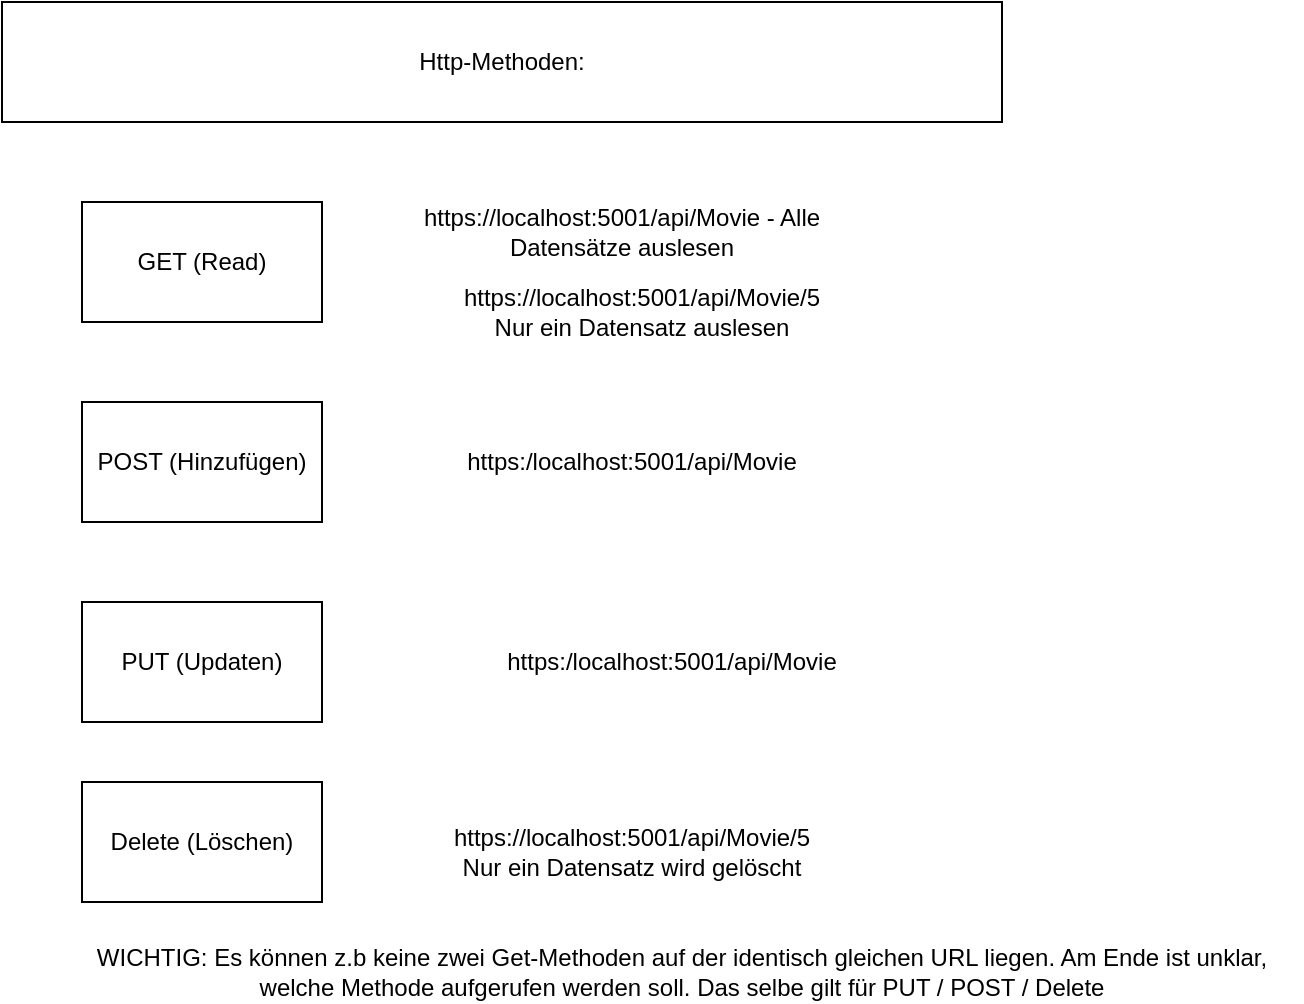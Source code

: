 <mxfile version="15.6.2" type="device"><diagram id="WBWyPdAY2E6_sH2fmuWC" name="Page-1"><mxGraphModel dx="1022" dy="468" grid="1" gridSize="10" guides="1" tooltips="1" connect="1" arrows="1" fold="1" page="1" pageScale="1" pageWidth="827" pageHeight="1169" math="0" shadow="0"><root><mxCell id="0"/><mxCell id="1" parent="0"/><mxCell id="3m1ttuJtQ7sJtf7mNZVX-1" value="Http-Methoden:" style="rounded=0;whiteSpace=wrap;html=1;" vertex="1" parent="1"><mxGeometry x="40" y="40" width="500" height="60" as="geometry"/></mxCell><mxCell id="3m1ttuJtQ7sJtf7mNZVX-2" value="GET (Read)" style="rounded=0;whiteSpace=wrap;html=1;" vertex="1" parent="1"><mxGeometry x="80" y="140" width="120" height="60" as="geometry"/></mxCell><mxCell id="3m1ttuJtQ7sJtf7mNZVX-3" value="https://localhost:5001/api/Movie - Alle Datensätze auslesen" style="text;html=1;strokeColor=none;fillColor=none;align=center;verticalAlign=middle;whiteSpace=wrap;rounded=0;" vertex="1" parent="1"><mxGeometry x="220" y="140" width="260" height="30" as="geometry"/></mxCell><mxCell id="3m1ttuJtQ7sJtf7mNZVX-4" value="https://localhost:5001/api/Movie/5 Nur ein Datensatz auslesen" style="text;html=1;strokeColor=none;fillColor=none;align=center;verticalAlign=middle;whiteSpace=wrap;rounded=0;" vertex="1" parent="1"><mxGeometry x="260" y="180" width="200" height="30" as="geometry"/></mxCell><mxCell id="3m1ttuJtQ7sJtf7mNZVX-5" value="POST (Hinzufügen)" style="rounded=0;whiteSpace=wrap;html=1;" vertex="1" parent="1"><mxGeometry x="80" y="240" width="120" height="60" as="geometry"/></mxCell><mxCell id="3m1ttuJtQ7sJtf7mNZVX-6" value="https:/localhost:5001/api/Movie" style="text;html=1;strokeColor=none;fillColor=none;align=center;verticalAlign=middle;whiteSpace=wrap;rounded=0;" vertex="1" parent="1"><mxGeometry x="260" y="355" width="230" height="30" as="geometry"/></mxCell><mxCell id="3m1ttuJtQ7sJtf7mNZVX-7" value="PUT (Updaten)" style="rounded=0;whiteSpace=wrap;html=1;" vertex="1" parent="1"><mxGeometry x="80" y="340" width="120" height="60" as="geometry"/></mxCell><mxCell id="3m1ttuJtQ7sJtf7mNZVX-8" value="https:/localhost:5001/api/Movie" style="text;html=1;strokeColor=none;fillColor=none;align=center;verticalAlign=middle;whiteSpace=wrap;rounded=0;" vertex="1" parent="1"><mxGeometry x="240" y="255" width="230" height="30" as="geometry"/></mxCell><mxCell id="3m1ttuJtQ7sJtf7mNZVX-9" value="Delete (Löschen)" style="rounded=0;whiteSpace=wrap;html=1;" vertex="1" parent="1"><mxGeometry x="80" y="430" width="120" height="60" as="geometry"/></mxCell><mxCell id="3m1ttuJtQ7sJtf7mNZVX-10" value="https://localhost:5001/api/Movie/5 Nur ein Datensatz wird gelöscht" style="text;html=1;strokeColor=none;fillColor=none;align=center;verticalAlign=middle;whiteSpace=wrap;rounded=0;" vertex="1" parent="1"><mxGeometry x="255" y="450" width="200" height="30" as="geometry"/></mxCell><mxCell id="3m1ttuJtQ7sJtf7mNZVX-11" value="WICHTIG: Es können z.b keine zwei Get-Methoden auf der identisch gleichen URL liegen. Am Ende ist unklar, welche Methode aufgerufen werden soll. Das selbe gilt für PUT / POST / Delete" style="text;html=1;strokeColor=none;fillColor=none;align=center;verticalAlign=middle;whiteSpace=wrap;rounded=0;" vertex="1" parent="1"><mxGeometry x="70" y="510" width="620" height="30" as="geometry"/></mxCell></root></mxGraphModel></diagram></mxfile>